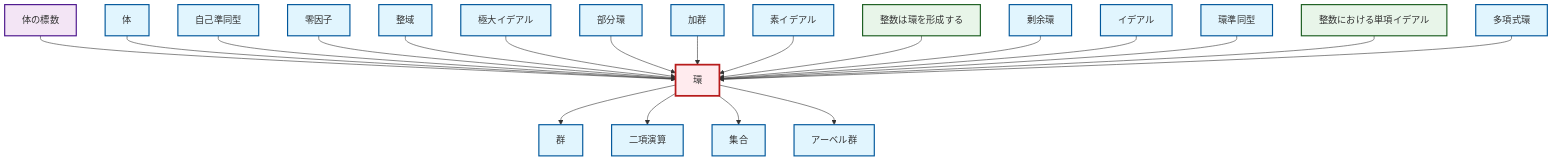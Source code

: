 graph TD
    classDef definition fill:#e1f5fe,stroke:#01579b,stroke-width:2px
    classDef theorem fill:#f3e5f5,stroke:#4a148c,stroke-width:2px
    classDef axiom fill:#fff3e0,stroke:#e65100,stroke-width:2px
    classDef example fill:#e8f5e9,stroke:#1b5e20,stroke-width:2px
    classDef current fill:#ffebee,stroke:#b71c1c,stroke-width:3px
    def-subring["部分環"]:::definition
    ex-principal-ideal["整数における単項イデアル"]:::example
    def-binary-operation["二項演算"]:::definition
    def-module["加群"]:::definition
    def-integral-domain["整域"]:::definition
    ex-integers-ring["整数は環を形成する"]:::example
    def-endomorphism["自己準同型"]:::definition
    def-set["集合"]:::definition
    def-zero-divisor["零因子"]:::definition
    def-group["群"]:::definition
    def-maximal-ideal["極大イデアル"]:::definition
    def-ring-homomorphism["環準同型"]:::definition
    def-field["体"]:::definition
    thm-field-characteristic["体の標数"]:::theorem
    def-ideal["イデアル"]:::definition
    def-prime-ideal["素イデアル"]:::definition
    def-polynomial-ring["多項式環"]:::definition
    def-abelian-group["アーベル群"]:::definition
    def-quotient-ring["剰余環"]:::definition
    def-ring["環"]:::definition
    thm-field-characteristic --> def-ring
    def-field --> def-ring
    def-ring --> def-group
    def-endomorphism --> def-ring
    def-ring --> def-binary-operation
    def-zero-divisor --> def-ring
    def-integral-domain --> def-ring
    def-maximal-ideal --> def-ring
    def-subring --> def-ring
    def-module --> def-ring
    def-prime-ideal --> def-ring
    def-ring --> def-set
    ex-integers-ring --> def-ring
    def-quotient-ring --> def-ring
    def-ideal --> def-ring
    def-ring-homomorphism --> def-ring
    ex-principal-ideal --> def-ring
    def-ring --> def-abelian-group
    def-polynomial-ring --> def-ring
    class def-ring current